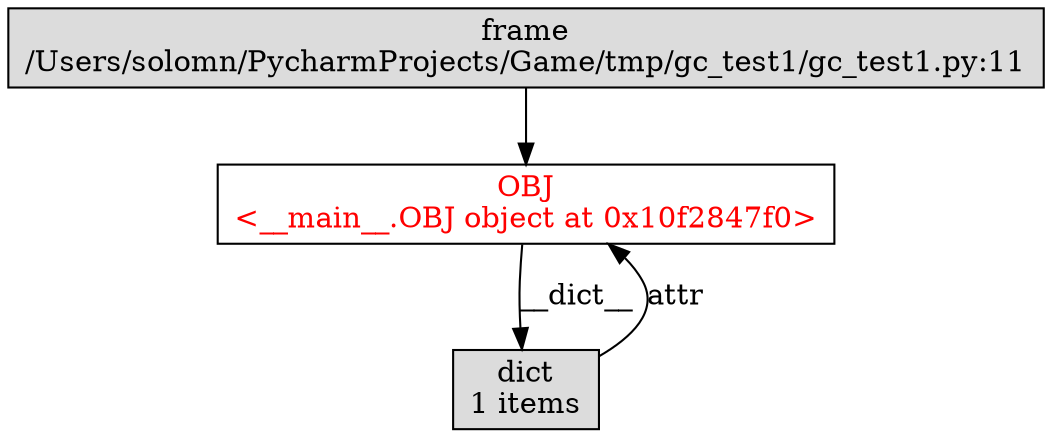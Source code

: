digraph ObjectGraph {
  node[shape=box, style=filled, fillcolor=white];
  o4549265392[fontcolor=red];
  o4549265392[label="OBJ\n<__main__.OBJ object at 0x10f2847f0>"];
  o4549265392[fillcolor="0,0,1"];
  o140403971350392 -> o4549265392;
  o4549274144 -> o4549265392 [label="attr",weight=2];
  o140403971350392[label="frame\n/Users/solomn/PycharmProjects/Game/tmp/gc_test1/gc_test1.py:11"];
  o140403971350392[fillcolor="0,0,0.86"];
  o4549274144[label="dict\n1 items"];
  o4549274144[fillcolor="0,0,0.86"];
  o4549265392 -> o4549274144 [label="__dict__",weight=10];
}
